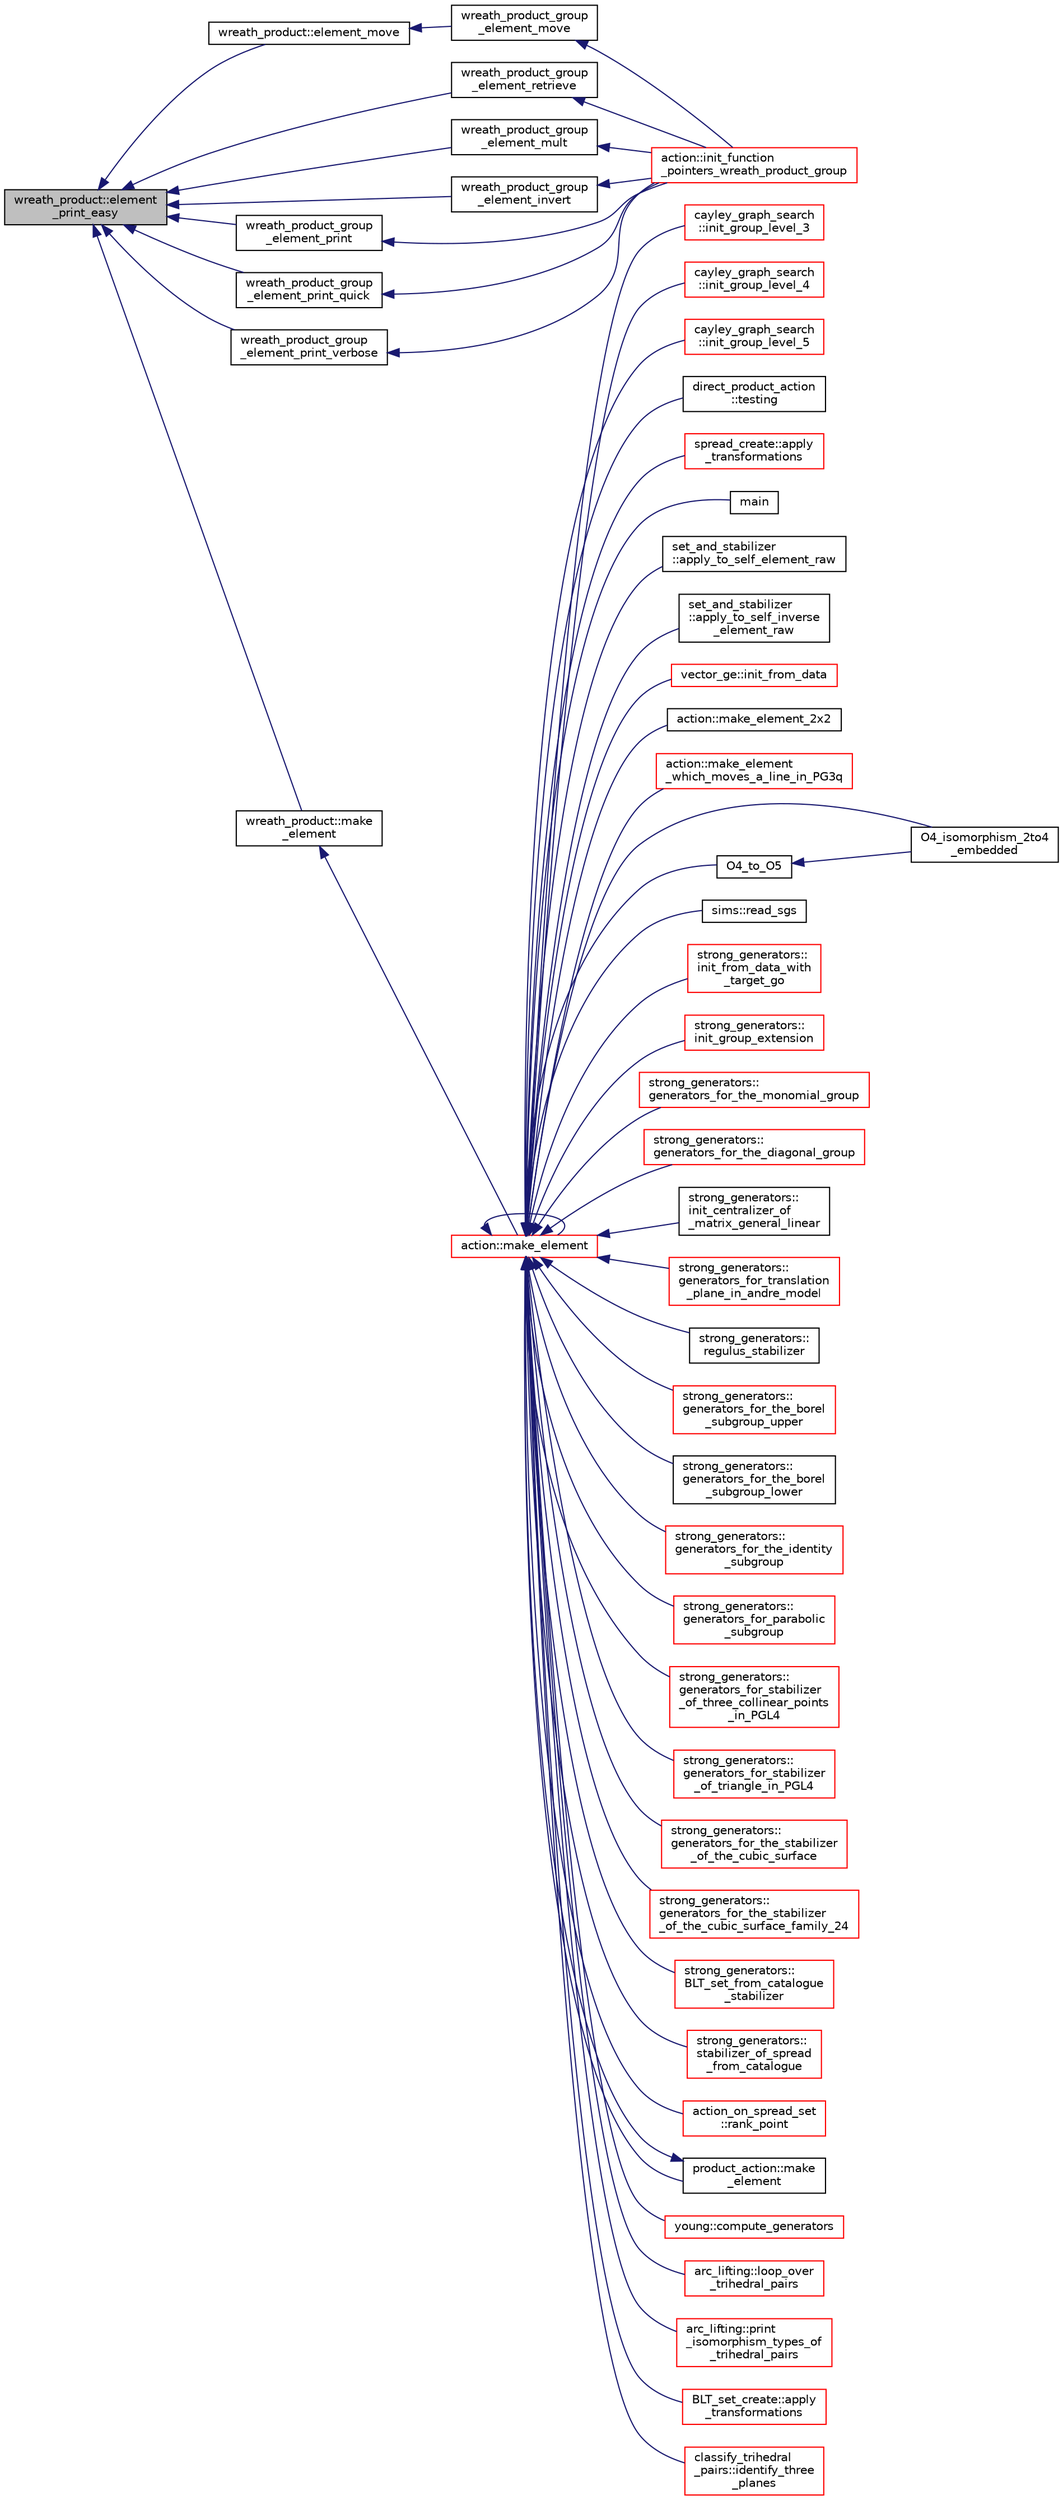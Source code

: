 digraph "wreath_product::element_print_easy"
{
  edge [fontname="Helvetica",fontsize="10",labelfontname="Helvetica",labelfontsize="10"];
  node [fontname="Helvetica",fontsize="10",shape=record];
  rankdir="LR";
  Node164 [label="wreath_product::element\l_print_easy",height=0.2,width=0.4,color="black", fillcolor="grey75", style="filled", fontcolor="black"];
  Node164 -> Node165 [dir="back",color="midnightblue",fontsize="10",style="solid",fontname="Helvetica"];
  Node165 [label="wreath_product::element_move",height=0.2,width=0.4,color="black", fillcolor="white", style="filled",URL="$d8/dfa/classwreath__product.html#aa079ee3284cc5fb205589db61cf3bdba"];
  Node165 -> Node166 [dir="back",color="midnightblue",fontsize="10",style="solid",fontname="Helvetica"];
  Node166 [label="wreath_product_group\l_element_move",height=0.2,width=0.4,color="black", fillcolor="white", style="filled",URL="$da/d12/interface__wreath__product_8_c.html#a6553d325b3d41bb32b6b3fae0a862ce9"];
  Node166 -> Node167 [dir="back",color="midnightblue",fontsize="10",style="solid",fontname="Helvetica"];
  Node167 [label="action::init_function\l_pointers_wreath_product_group",height=0.2,width=0.4,color="red", fillcolor="white", style="filled",URL="$d2/d86/classaction.html#a149d3bdc89556d74a4a20597f0cccdc0"];
  Node164 -> Node171 [dir="back",color="midnightblue",fontsize="10",style="solid",fontname="Helvetica"];
  Node171 [label="wreath_product::make\l_element",height=0.2,width=0.4,color="black", fillcolor="white", style="filled",URL="$d8/dfa/classwreath__product.html#ac47838a579877034b1d2b4cd897625c1"];
  Node171 -> Node172 [dir="back",color="midnightblue",fontsize="10",style="solid",fontname="Helvetica"];
  Node172 [label="action::make_element",height=0.2,width=0.4,color="red", fillcolor="white", style="filled",URL="$d2/d86/classaction.html#a920fa2a27583fb60bae10e7b282cdd1d"];
  Node172 -> Node173 [dir="back",color="midnightblue",fontsize="10",style="solid",fontname="Helvetica"];
  Node173 [label="cayley_graph_search\l::init_group_level_3",height=0.2,width=0.4,color="red", fillcolor="white", style="filled",URL="$de/dae/classcayley__graph__search.html#a7c936e674e8ea64597fa37ae5aa71c71"];
  Node172 -> Node178 [dir="back",color="midnightblue",fontsize="10",style="solid",fontname="Helvetica"];
  Node178 [label="cayley_graph_search\l::init_group_level_4",height=0.2,width=0.4,color="red", fillcolor="white", style="filled",URL="$de/dae/classcayley__graph__search.html#a6593f90cd91bea8c23fe71acca05655e"];
  Node172 -> Node179 [dir="back",color="midnightblue",fontsize="10",style="solid",fontname="Helvetica"];
  Node179 [label="cayley_graph_search\l::init_group_level_5",height=0.2,width=0.4,color="red", fillcolor="white", style="filled",URL="$de/dae/classcayley__graph__search.html#ab4427f6ab65833dae31a18f44a5d6d7a"];
  Node172 -> Node180 [dir="back",color="midnightblue",fontsize="10",style="solid",fontname="Helvetica"];
  Node180 [label="direct_product_action\l::testing",height=0.2,width=0.4,color="black", fillcolor="white", style="filled",URL="$d3/d78/classdirect__product__action.html#a343dbbfe1b3932d198bfa59b48c7026f"];
  Node172 -> Node181 [dir="back",color="midnightblue",fontsize="10",style="solid",fontname="Helvetica"];
  Node181 [label="spread_create::apply\l_transformations",height=0.2,width=0.4,color="red", fillcolor="white", style="filled",URL="$de/d97/classspread__create.html#af324e4219cba2572fec394ef40e9ee88"];
  Node172 -> Node183 [dir="back",color="midnightblue",fontsize="10",style="solid",fontname="Helvetica"];
  Node183 [label="main",height=0.2,width=0.4,color="black", fillcolor="white", style="filled",URL="$df/df8/surface__classify_8_c.html#a217dbf8b442f20279ea00b898af96f52"];
  Node172 -> Node184 [dir="back",color="midnightblue",fontsize="10",style="solid",fontname="Helvetica"];
  Node184 [label="set_and_stabilizer\l::apply_to_self_element_raw",height=0.2,width=0.4,color="black", fillcolor="white", style="filled",URL="$de/df6/classset__and__stabilizer.html#aa7730cf2de0ea01c59c1fe9e3beeb550"];
  Node172 -> Node185 [dir="back",color="midnightblue",fontsize="10",style="solid",fontname="Helvetica"];
  Node185 [label="set_and_stabilizer\l::apply_to_self_inverse\l_element_raw",height=0.2,width=0.4,color="black", fillcolor="white", style="filled",URL="$de/df6/classset__and__stabilizer.html#aefacb2c9fef9d9ae8224b38185e4eeda"];
  Node172 -> Node186 [dir="back",color="midnightblue",fontsize="10",style="solid",fontname="Helvetica"];
  Node186 [label="vector_ge::init_from_data",height=0.2,width=0.4,color="red", fillcolor="white", style="filled",URL="$d4/d6e/classvector__ge.html#a44b1669e41321b41d93fb5cf957b8bc5"];
  Node172 -> Node231 [dir="back",color="midnightblue",fontsize="10",style="solid",fontname="Helvetica"];
  Node231 [label="action::make_element_2x2",height=0.2,width=0.4,color="black", fillcolor="white", style="filled",URL="$d2/d86/classaction.html#a17fab7163af96b900aae4899bff7332f"];
  Node172 -> Node172 [dir="back",color="midnightblue",fontsize="10",style="solid",fontname="Helvetica"];
  Node172 -> Node232 [dir="back",color="midnightblue",fontsize="10",style="solid",fontname="Helvetica"];
  Node232 [label="action::make_element\l_which_moves_a_line_in_PG3q",height=0.2,width=0.4,color="red", fillcolor="white", style="filled",URL="$d2/d86/classaction.html#a926b90c3aafacbf77ffd99d50a8408cb"];
  Node172 -> Node241 [dir="back",color="midnightblue",fontsize="10",style="solid",fontname="Helvetica"];
  Node241 [label="O4_isomorphism_2to4\l_embedded",height=0.2,width=0.4,color="black", fillcolor="white", style="filled",URL="$dc/dd4/group__actions_8h.html#aa6a3808993602713a701a20d3905ebe1"];
  Node172 -> Node242 [dir="back",color="midnightblue",fontsize="10",style="solid",fontname="Helvetica"];
  Node242 [label="O4_to_O5",height=0.2,width=0.4,color="black", fillcolor="white", style="filled",URL="$dc/dd4/group__actions_8h.html#af20467afc2151efb154c3c86ae5e1e5a"];
  Node242 -> Node241 [dir="back",color="midnightblue",fontsize="10",style="solid",fontname="Helvetica"];
  Node172 -> Node243 [dir="back",color="midnightblue",fontsize="10",style="solid",fontname="Helvetica"];
  Node243 [label="sims::read_sgs",height=0.2,width=0.4,color="black", fillcolor="white", style="filled",URL="$d9/df3/classsims.html#acc819864b418090e81b8a060cdc384df"];
  Node172 -> Node244 [dir="back",color="midnightblue",fontsize="10",style="solid",fontname="Helvetica"];
  Node244 [label="strong_generators::\linit_from_data_with\l_target_go",height=0.2,width=0.4,color="red", fillcolor="white", style="filled",URL="$dc/d09/classstrong__generators.html#a026182fcca35e7a95aa7583e716585e0"];
  Node172 -> Node246 [dir="back",color="midnightblue",fontsize="10",style="solid",fontname="Helvetica"];
  Node246 [label="strong_generators::\linit_group_extension",height=0.2,width=0.4,color="red", fillcolor="white", style="filled",URL="$dc/d09/classstrong__generators.html#a5e889497cab5e9c522c8c4610ebb8328"];
  Node172 -> Node253 [dir="back",color="midnightblue",fontsize="10",style="solid",fontname="Helvetica"];
  Node253 [label="strong_generators::\lgenerators_for_the_monomial_group",height=0.2,width=0.4,color="red", fillcolor="white", style="filled",URL="$dc/d09/classstrong__generators.html#a504b7cefda70b646b2064f80784d7f8a"];
  Node172 -> Node255 [dir="back",color="midnightblue",fontsize="10",style="solid",fontname="Helvetica"];
  Node255 [label="strong_generators::\lgenerators_for_the_diagonal_group",height=0.2,width=0.4,color="red", fillcolor="white", style="filled",URL="$dc/d09/classstrong__generators.html#a560ff860f139f7f02f293fa7f5f01aff"];
  Node172 -> Node257 [dir="back",color="midnightblue",fontsize="10",style="solid",fontname="Helvetica"];
  Node257 [label="strong_generators::\linit_centralizer_of\l_matrix_general_linear",height=0.2,width=0.4,color="black", fillcolor="white", style="filled",URL="$dc/d09/classstrong__generators.html#a32d3dac9a96e73497b2e8f822d7e0038"];
  Node172 -> Node258 [dir="back",color="midnightblue",fontsize="10",style="solid",fontname="Helvetica"];
  Node258 [label="strong_generators::\lgenerators_for_translation\l_plane_in_andre_model",height=0.2,width=0.4,color="red", fillcolor="white", style="filled",URL="$dc/d09/classstrong__generators.html#aceefa8f4e00918ef0c4e9899a6d892ac"];
  Node172 -> Node212 [dir="back",color="midnightblue",fontsize="10",style="solid",fontname="Helvetica"];
  Node212 [label="strong_generators::\lregulus_stabilizer",height=0.2,width=0.4,color="black", fillcolor="white", style="filled",URL="$dc/d09/classstrong__generators.html#a32e999d14b4168695f2e775ddf2ed7e7"];
  Node172 -> Node259 [dir="back",color="midnightblue",fontsize="10",style="solid",fontname="Helvetica"];
  Node259 [label="strong_generators::\lgenerators_for_the_borel\l_subgroup_upper",height=0.2,width=0.4,color="red", fillcolor="white", style="filled",URL="$dc/d09/classstrong__generators.html#ad2b78850e421039116d2ba4bb4939729"];
  Node172 -> Node261 [dir="back",color="midnightblue",fontsize="10",style="solid",fontname="Helvetica"];
  Node261 [label="strong_generators::\lgenerators_for_the_borel\l_subgroup_lower",height=0.2,width=0.4,color="black", fillcolor="white", style="filled",URL="$dc/d09/classstrong__generators.html#acdadd5e5c979289f36fdaaf6a96d6243"];
  Node172 -> Node262 [dir="back",color="midnightblue",fontsize="10",style="solid",fontname="Helvetica"];
  Node262 [label="strong_generators::\lgenerators_for_the_identity\l_subgroup",height=0.2,width=0.4,color="red", fillcolor="white", style="filled",URL="$dc/d09/classstrong__generators.html#a6af2f0c5e1700eefbaf90ff38892eecc"];
  Node172 -> Node264 [dir="back",color="midnightblue",fontsize="10",style="solid",fontname="Helvetica"];
  Node264 [label="strong_generators::\lgenerators_for_parabolic\l_subgroup",height=0.2,width=0.4,color="red", fillcolor="white", style="filled",URL="$dc/d09/classstrong__generators.html#a5c5c460bc6bc949e865c7e634720847a"];
  Node172 -> Node267 [dir="back",color="midnightblue",fontsize="10",style="solid",fontname="Helvetica"];
  Node267 [label="strong_generators::\lgenerators_for_stabilizer\l_of_three_collinear_points\l_in_PGL4",height=0.2,width=0.4,color="red", fillcolor="white", style="filled",URL="$dc/d09/classstrong__generators.html#a59efd3b79710ccb1dce194a779ebf26e"];
  Node172 -> Node270 [dir="back",color="midnightblue",fontsize="10",style="solid",fontname="Helvetica"];
  Node270 [label="strong_generators::\lgenerators_for_stabilizer\l_of_triangle_in_PGL4",height=0.2,width=0.4,color="red", fillcolor="white", style="filled",URL="$dc/d09/classstrong__generators.html#ad83abfc0148c2cacdfd34d122e579b0c"];
  Node172 -> Node271 [dir="back",color="midnightblue",fontsize="10",style="solid",fontname="Helvetica"];
  Node271 [label="strong_generators::\lgenerators_for_the_stabilizer\l_of_the_cubic_surface",height=0.2,width=0.4,color="red", fillcolor="white", style="filled",URL="$dc/d09/classstrong__generators.html#a606282c1c7c6d98a03ad1f896d9ae4c0"];
  Node172 -> Node272 [dir="back",color="midnightblue",fontsize="10",style="solid",fontname="Helvetica"];
  Node272 [label="strong_generators::\lgenerators_for_the_stabilizer\l_of_the_cubic_surface_family_24",height=0.2,width=0.4,color="red", fillcolor="white", style="filled",URL="$dc/d09/classstrong__generators.html#a984cb3bd1b49e98dbcaa1bbe90bd3077"];
  Node172 -> Node275 [dir="back",color="midnightblue",fontsize="10",style="solid",fontname="Helvetica"];
  Node275 [label="strong_generators::\lBLT_set_from_catalogue\l_stabilizer",height=0.2,width=0.4,color="red", fillcolor="white", style="filled",URL="$dc/d09/classstrong__generators.html#a5745df767149506be3c591359840014f"];
  Node172 -> Node276 [dir="back",color="midnightblue",fontsize="10",style="solid",fontname="Helvetica"];
  Node276 [label="strong_generators::\lstabilizer_of_spread\l_from_catalogue",height=0.2,width=0.4,color="red", fillcolor="white", style="filled",URL="$dc/d09/classstrong__generators.html#aedcc0f18e04cb4190e78d11f1c4b29dd"];
  Node172 -> Node278 [dir="back",color="midnightblue",fontsize="10",style="solid",fontname="Helvetica"];
  Node278 [label="action_on_spread_set\l::rank_point",height=0.2,width=0.4,color="red", fillcolor="white", style="filled",URL="$d2/d7a/classaction__on__spread__set.html#a1d7082bfaaf523ad746fe94685fe2e43"];
  Node172 -> Node463 [dir="back",color="midnightblue",fontsize="10",style="solid",fontname="Helvetica"];
  Node463 [label="product_action::make\l_element",height=0.2,width=0.4,color="black", fillcolor="white", style="filled",URL="$d8/d74/classproduct__action.html#a1d16f9f3a4be7b3ed6ce0825612a3cd8"];
  Node463 -> Node172 [dir="back",color="midnightblue",fontsize="10",style="solid",fontname="Helvetica"];
  Node172 -> Node464 [dir="back",color="midnightblue",fontsize="10",style="solid",fontname="Helvetica"];
  Node464 [label="young::compute_generators",height=0.2,width=0.4,color="red", fillcolor="white", style="filled",URL="$dd/d68/classyoung.html#a26c8929e3f3f49437e3241f5d627ee20"];
  Node172 -> Node466 [dir="back",color="midnightblue",fontsize="10",style="solid",fontname="Helvetica"];
  Node466 [label="arc_lifting::loop_over\l_trihedral_pairs",height=0.2,width=0.4,color="red", fillcolor="white", style="filled",URL="$dc/db7/classarc__lifting.html#a30126f5ed4126d604c191aa4d1f7505a"];
  Node172 -> Node467 [dir="back",color="midnightblue",fontsize="10",style="solid",fontname="Helvetica"];
  Node467 [label="arc_lifting::print\l_isomorphism_types_of\l_trihedral_pairs",height=0.2,width=0.4,color="red", fillcolor="white", style="filled",URL="$dc/db7/classarc__lifting.html#ac2ea90f2acf97c870a7f46f7b125b8b7"];
  Node172 -> Node469 [dir="back",color="midnightblue",fontsize="10",style="solid",fontname="Helvetica"];
  Node469 [label="BLT_set_create::apply\l_transformations",height=0.2,width=0.4,color="red", fillcolor="white", style="filled",URL="$d4/d40/class_b_l_t__set__create.html#ab39c77dca057b334e270fadee6c26c2c"];
  Node172 -> Node470 [dir="back",color="midnightblue",fontsize="10",style="solid",fontname="Helvetica"];
  Node470 [label="classify_trihedral\l_pairs::identify_three\l_planes",height=0.2,width=0.4,color="red", fillcolor="white", style="filled",URL="$d1/d21/classclassify__trihedral__pairs.html#a0c39bec96db456430eb119aa573f6d25"];
  Node164 -> Node479 [dir="back",color="midnightblue",fontsize="10",style="solid",fontname="Helvetica"];
  Node479 [label="wreath_product_group\l_element_retrieve",height=0.2,width=0.4,color="black", fillcolor="white", style="filled",URL="$da/d12/interface__wreath__product_8_c.html#a743bb8e8a8cdf4f44f6591c96636ac3f"];
  Node479 -> Node167 [dir="back",color="midnightblue",fontsize="10",style="solid",fontname="Helvetica"];
  Node164 -> Node480 [dir="back",color="midnightblue",fontsize="10",style="solid",fontname="Helvetica"];
  Node480 [label="wreath_product_group\l_element_mult",height=0.2,width=0.4,color="black", fillcolor="white", style="filled",URL="$da/d12/interface__wreath__product_8_c.html#a8a00d12887c0833d1e877f5169ce0971"];
  Node480 -> Node167 [dir="back",color="midnightblue",fontsize="10",style="solid",fontname="Helvetica"];
  Node164 -> Node481 [dir="back",color="midnightblue",fontsize="10",style="solid",fontname="Helvetica"];
  Node481 [label="wreath_product_group\l_element_invert",height=0.2,width=0.4,color="black", fillcolor="white", style="filled",URL="$da/d12/interface__wreath__product_8_c.html#ac950dd10101b7b5ffec17ef2e5b9f239"];
  Node481 -> Node167 [dir="back",color="midnightblue",fontsize="10",style="solid",fontname="Helvetica"];
  Node164 -> Node482 [dir="back",color="midnightblue",fontsize="10",style="solid",fontname="Helvetica"];
  Node482 [label="wreath_product_group\l_element_print",height=0.2,width=0.4,color="black", fillcolor="white", style="filled",URL="$da/d12/interface__wreath__product_8_c.html#a17b20cc18b13f32e90f4cc5fb64daf44"];
  Node482 -> Node167 [dir="back",color="midnightblue",fontsize="10",style="solid",fontname="Helvetica"];
  Node164 -> Node483 [dir="back",color="midnightblue",fontsize="10",style="solid",fontname="Helvetica"];
  Node483 [label="wreath_product_group\l_element_print_quick",height=0.2,width=0.4,color="black", fillcolor="white", style="filled",URL="$da/d12/interface__wreath__product_8_c.html#ac15fe3f2b3cf296ca8fbdfe3c971b63b"];
  Node483 -> Node167 [dir="back",color="midnightblue",fontsize="10",style="solid",fontname="Helvetica"];
  Node164 -> Node484 [dir="back",color="midnightblue",fontsize="10",style="solid",fontname="Helvetica"];
  Node484 [label="wreath_product_group\l_element_print_verbose",height=0.2,width=0.4,color="black", fillcolor="white", style="filled",URL="$da/d12/interface__wreath__product_8_c.html#a7664deec40eceaffc44c72f39119796a"];
  Node484 -> Node167 [dir="back",color="midnightblue",fontsize="10",style="solid",fontname="Helvetica"];
}
